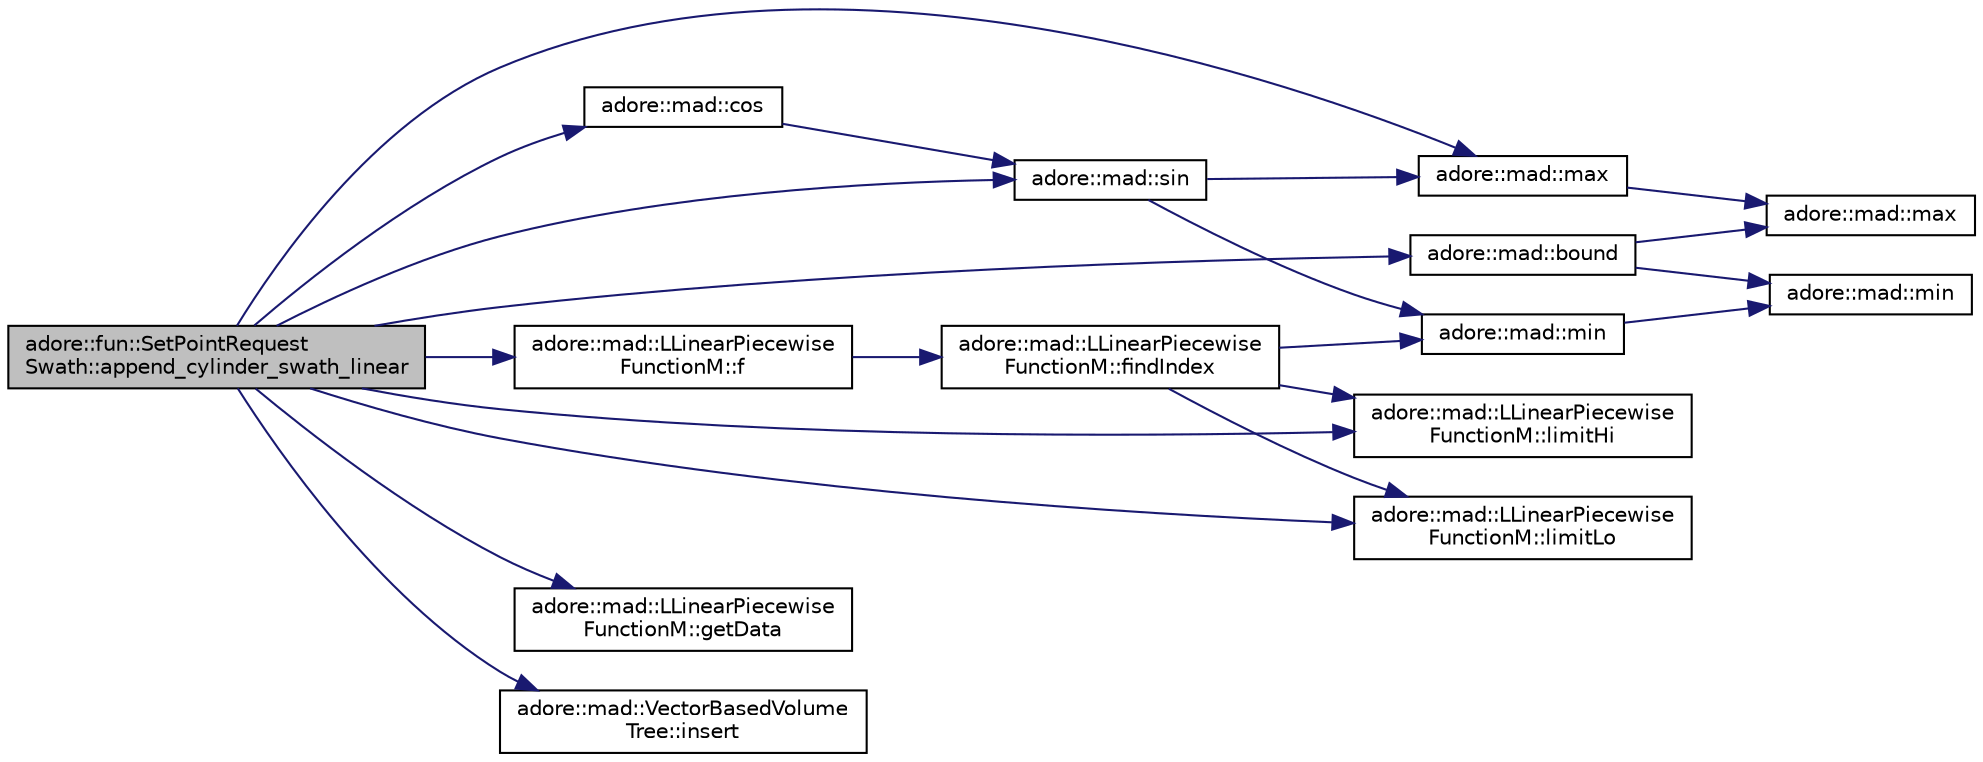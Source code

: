 digraph "adore::fun::SetPointRequestSwath::append_cylinder_swath_linear"
{
 // LATEX_PDF_SIZE
  edge [fontname="Helvetica",fontsize="10",labelfontname="Helvetica",labelfontsize="10"];
  node [fontname="Helvetica",fontsize="10",shape=record];
  rankdir="LR";
  Node1 [label="adore::fun::SetPointRequest\lSwath::append_cylinder_swath_linear",height=0.2,width=0.4,color="black", fillcolor="grey75", style="filled", fontcolor="black",tooltip=" "];
  Node1 -> Node2 [color="midnightblue",fontsize="10",style="solid",fontname="Helvetica"];
  Node2 [label="adore::mad::bound",height=0.2,width=0.4,color="black", fillcolor="white", style="filled",URL="$namespaceadore_1_1mad.html#a927f4883d4edcec4dcfd9bb1f09d4f62",tooltip=" "];
  Node2 -> Node3 [color="midnightblue",fontsize="10",style="solid",fontname="Helvetica"];
  Node3 [label="adore::mad::max",height=0.2,width=0.4,color="black", fillcolor="white", style="filled",URL="$namespaceadore_1_1mad.html#a618a8842fed7b9375957b1e393c58492",tooltip=" "];
  Node2 -> Node4 [color="midnightblue",fontsize="10",style="solid",fontname="Helvetica"];
  Node4 [label="adore::mad::min",height=0.2,width=0.4,color="black", fillcolor="white", style="filled",URL="$namespaceadore_1_1mad.html#ac61b79c007d1859f93a10c04272095a1",tooltip=" "];
  Node1 -> Node5 [color="midnightblue",fontsize="10",style="solid",fontname="Helvetica"];
  Node5 [label="adore::mad::cos",height=0.2,width=0.4,color="black", fillcolor="white", style="filled",URL="$namespaceadore_1_1mad.html#a70b9fe3efbb34c0f9621147e3456bfa8",tooltip=" "];
  Node5 -> Node6 [color="midnightblue",fontsize="10",style="solid",fontname="Helvetica"];
  Node6 [label="adore::mad::sin",height=0.2,width=0.4,color="black", fillcolor="white", style="filled",URL="$namespaceadore_1_1mad.html#acec540f9bf9b6eb0e027d332d3fe5577",tooltip=" "];
  Node6 -> Node7 [color="midnightblue",fontsize="10",style="solid",fontname="Helvetica"];
  Node7 [label="adore::mad::max",height=0.2,width=0.4,color="black", fillcolor="white", style="filled",URL="$namespaceadore_1_1mad.html#adea062854ef0b105a3fdca8cf2aca945",tooltip=" "];
  Node7 -> Node3 [color="midnightblue",fontsize="10",style="solid",fontname="Helvetica"];
  Node6 -> Node8 [color="midnightblue",fontsize="10",style="solid",fontname="Helvetica"];
  Node8 [label="adore::mad::min",height=0.2,width=0.4,color="black", fillcolor="white", style="filled",URL="$namespaceadore_1_1mad.html#ab58ecb752f9bbfe27832e0a2c0e22c2b",tooltip=" "];
  Node8 -> Node4 [color="midnightblue",fontsize="10",style="solid",fontname="Helvetica"];
  Node1 -> Node9 [color="midnightblue",fontsize="10",style="solid",fontname="Helvetica"];
  Node9 [label="adore::mad::LLinearPiecewise\lFunctionM::f",height=0.2,width=0.4,color="black", fillcolor="white", style="filled",URL="$classadore_1_1mad_1_1LLinearPiecewiseFunctionM.html#a0ec611759526365bf49ca6f8781f0262",tooltip=" "];
  Node9 -> Node10 [color="midnightblue",fontsize="10",style="solid",fontname="Helvetica"];
  Node10 [label="adore::mad::LLinearPiecewise\lFunctionM::findIndex",height=0.2,width=0.4,color="black", fillcolor="white", style="filled",URL="$classadore_1_1mad_1_1LLinearPiecewiseFunctionM.html#a92f9ea09083d587aa2ffa1ec600be3b5",tooltip=" "];
  Node10 -> Node11 [color="midnightblue",fontsize="10",style="solid",fontname="Helvetica"];
  Node11 [label="adore::mad::LLinearPiecewise\lFunctionM::limitHi",height=0.2,width=0.4,color="black", fillcolor="white", style="filled",URL="$classadore_1_1mad_1_1LLinearPiecewiseFunctionM.html#aaa496b8ceb3ed505f6450225c46a077a",tooltip=" "];
  Node10 -> Node12 [color="midnightblue",fontsize="10",style="solid",fontname="Helvetica"];
  Node12 [label="adore::mad::LLinearPiecewise\lFunctionM::limitLo",height=0.2,width=0.4,color="black", fillcolor="white", style="filled",URL="$classadore_1_1mad_1_1LLinearPiecewiseFunctionM.html#a682841e9bc82a0653745dce6f908bfa6",tooltip=" "];
  Node10 -> Node8 [color="midnightblue",fontsize="10",style="solid",fontname="Helvetica"];
  Node1 -> Node13 [color="midnightblue",fontsize="10",style="solid",fontname="Helvetica"];
  Node13 [label="adore::mad::LLinearPiecewise\lFunctionM::getData",height=0.2,width=0.4,color="black", fillcolor="white", style="filled",URL="$classadore_1_1mad_1_1LLinearPiecewiseFunctionM.html#aa94d90c8643e2d6792f8594f3d666503",tooltip=" "];
  Node1 -> Node14 [color="midnightblue",fontsize="10",style="solid",fontname="Helvetica"];
  Node14 [label="adore::mad::VectorBasedVolume\lTree::insert",height=0.2,width=0.4,color="black", fillcolor="white", style="filled",URL="$classadore_1_1mad_1_1VectorBasedVolumeTree.html#a5ebf1048f4ec25eb20684b2b9d8e6fe1",tooltip=" "];
  Node1 -> Node11 [color="midnightblue",fontsize="10",style="solid",fontname="Helvetica"];
  Node1 -> Node12 [color="midnightblue",fontsize="10",style="solid",fontname="Helvetica"];
  Node1 -> Node7 [color="midnightblue",fontsize="10",style="solid",fontname="Helvetica"];
  Node1 -> Node6 [color="midnightblue",fontsize="10",style="solid",fontname="Helvetica"];
}
